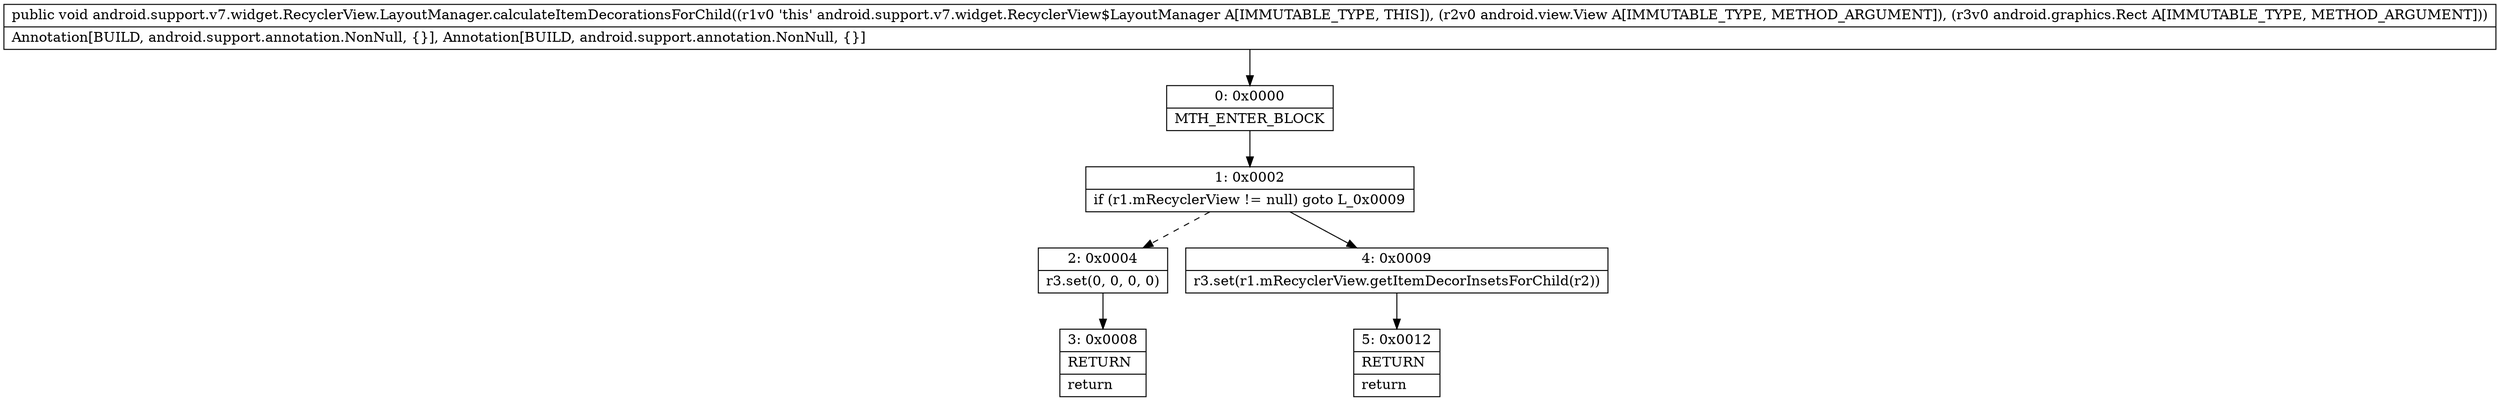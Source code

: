 digraph "CFG forandroid.support.v7.widget.RecyclerView.LayoutManager.calculateItemDecorationsForChild(Landroid\/view\/View;Landroid\/graphics\/Rect;)V" {
Node_0 [shape=record,label="{0\:\ 0x0000|MTH_ENTER_BLOCK\l}"];
Node_1 [shape=record,label="{1\:\ 0x0002|if (r1.mRecyclerView != null) goto L_0x0009\l}"];
Node_2 [shape=record,label="{2\:\ 0x0004|r3.set(0, 0, 0, 0)\l}"];
Node_3 [shape=record,label="{3\:\ 0x0008|RETURN\l|return\l}"];
Node_4 [shape=record,label="{4\:\ 0x0009|r3.set(r1.mRecyclerView.getItemDecorInsetsForChild(r2))\l}"];
Node_5 [shape=record,label="{5\:\ 0x0012|RETURN\l|return\l}"];
MethodNode[shape=record,label="{public void android.support.v7.widget.RecyclerView.LayoutManager.calculateItemDecorationsForChild((r1v0 'this' android.support.v7.widget.RecyclerView$LayoutManager A[IMMUTABLE_TYPE, THIS]), (r2v0 android.view.View A[IMMUTABLE_TYPE, METHOD_ARGUMENT]), (r3v0 android.graphics.Rect A[IMMUTABLE_TYPE, METHOD_ARGUMENT]))  | Annotation[BUILD, android.support.annotation.NonNull, \{\}], Annotation[BUILD, android.support.annotation.NonNull, \{\}]\l}"];
MethodNode -> Node_0;
Node_0 -> Node_1;
Node_1 -> Node_2[style=dashed];
Node_1 -> Node_4;
Node_2 -> Node_3;
Node_4 -> Node_5;
}

